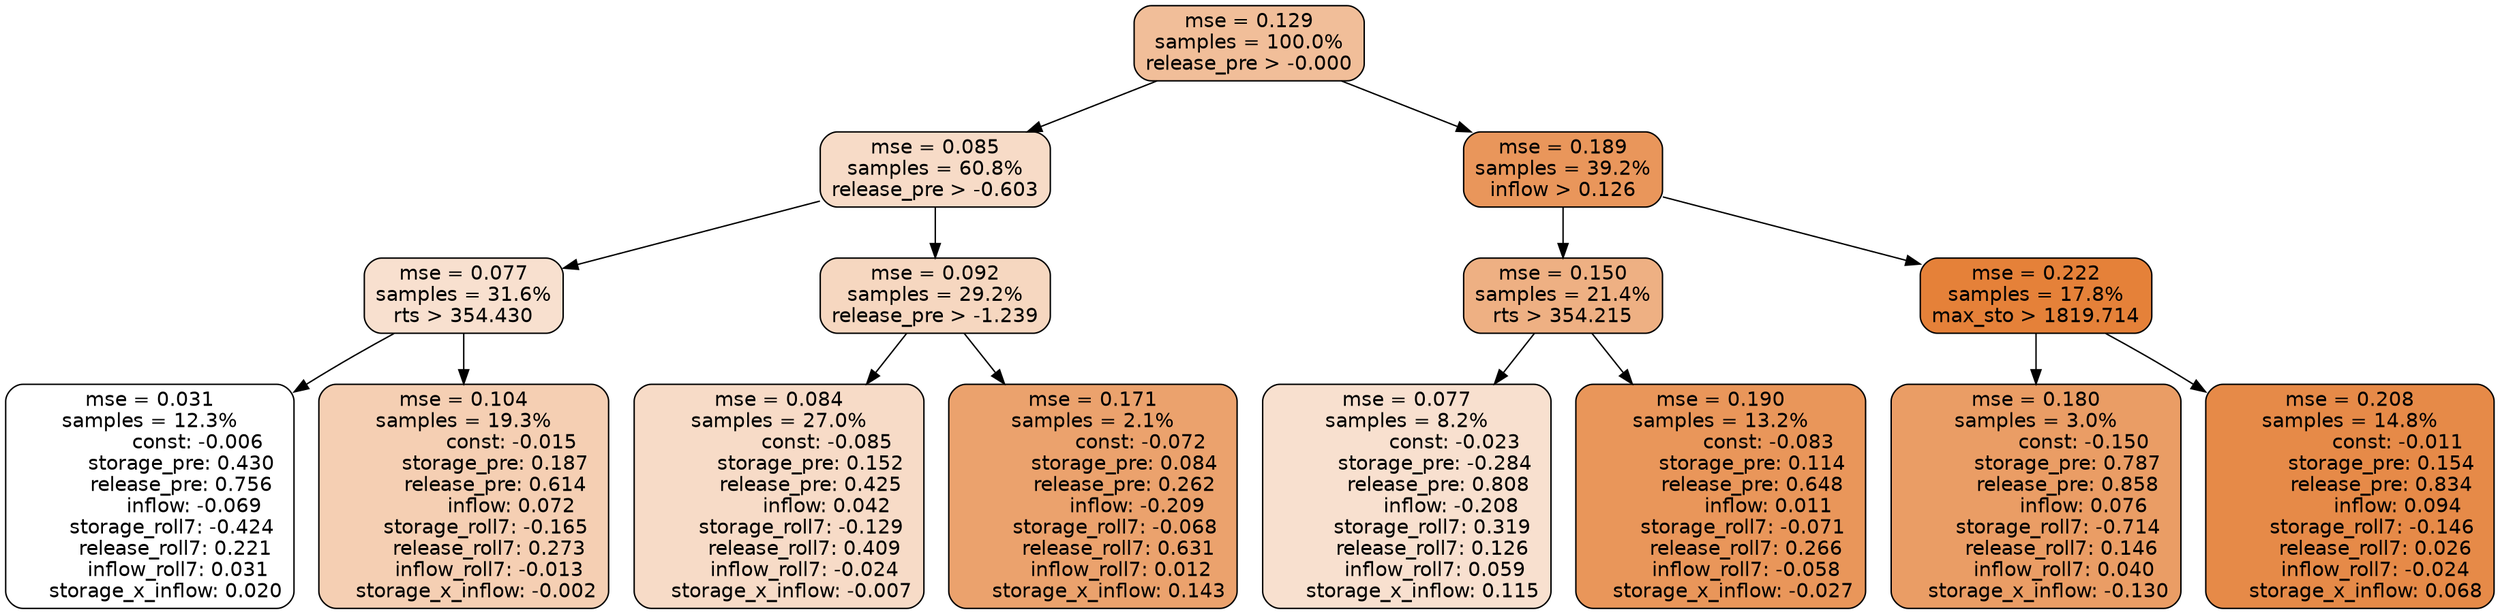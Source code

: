 digraph tree {
node [shape=rectangle, style="filled, rounded", color="black", fontname=helvetica] ;
edge [fontname=helvetica] ;
	"0" [label="mse = 0.129
samples = 100.0%
release_pre > -0.000", fillcolor="#f1be99"]
	"1" [label="mse = 0.085
samples = 60.8%
release_pre > -0.603", fillcolor="#f7dbc7"]
	"8" [label="mse = 0.189
samples = 39.2%
inflow > 0.126", fillcolor="#e9965b"]
	"5" [label="mse = 0.077
samples = 31.6%
rts > 354.430", fillcolor="#f8e0cf"]
	"2" [label="mse = 0.092
samples = 29.2%
release_pre > -1.239", fillcolor="#f6d7c0"]
	"9" [label="mse = 0.150
samples = 21.4%
rts > 354.215", fillcolor="#eeb083"]
	"12" [label="mse = 0.222
samples = 17.8%
max_sto > 1819.714", fillcolor="#e58139"]
	"7" [label="mse = 0.031
samples = 12.3%
               const: -0.006
          storage_pre: 0.430
          release_pre: 0.756
              inflow: -0.069
       storage_roll7: -0.424
        release_roll7: 0.221
         inflow_roll7: 0.031
     storage_x_inflow: 0.020", fillcolor="#ffffff"]
	"6" [label="mse = 0.104
samples = 19.3%
               const: -0.015
          storage_pre: 0.187
          release_pre: 0.614
               inflow: 0.072
       storage_roll7: -0.165
        release_roll7: 0.273
        inflow_roll7: -0.013
    storage_x_inflow: -0.002", fillcolor="#f5cfb3"]
	"4" [label="mse = 0.084
samples = 27.0%
               const: -0.085
          storage_pre: 0.152
          release_pre: 0.425
               inflow: 0.042
       storage_roll7: -0.129
        release_roll7: 0.409
        inflow_roll7: -0.024
    storage_x_inflow: -0.007", fillcolor="#f7dbc7"]
	"3" [label="mse = 0.171
samples = 2.1%
               const: -0.072
          storage_pre: 0.084
          release_pre: 0.262
              inflow: -0.209
       storage_roll7: -0.068
        release_roll7: 0.631
         inflow_roll7: 0.012
     storage_x_inflow: 0.143", fillcolor="#eba26d"]
	"11" [label="mse = 0.077
samples = 8.2%
               const: -0.023
         storage_pre: -0.284
          release_pre: 0.808
              inflow: -0.208
        storage_roll7: 0.319
        release_roll7: 0.126
         inflow_roll7: 0.059
     storage_x_inflow: 0.115", fillcolor="#f8e0cf"]
	"10" [label="mse = 0.190
samples = 13.2%
               const: -0.083
          storage_pre: 0.114
          release_pre: 0.648
               inflow: 0.011
       storage_roll7: -0.071
        release_roll7: 0.266
        inflow_roll7: -0.058
    storage_x_inflow: -0.027", fillcolor="#e9965a"]
	"14" [label="mse = 0.180
samples = 3.0%
               const: -0.150
          storage_pre: 0.787
          release_pre: 0.858
               inflow: 0.076
       storage_roll7: -0.714
        release_roll7: 0.146
         inflow_roll7: 0.040
    storage_x_inflow: -0.130", fillcolor="#ea9d65"]
	"13" [label="mse = 0.208
samples = 14.8%
               const: -0.011
          storage_pre: 0.154
          release_pre: 0.834
               inflow: 0.094
       storage_roll7: -0.146
        release_roll7: 0.026
        inflow_roll7: -0.024
     storage_x_inflow: 0.068", fillcolor="#e68a48"]

	"0" -> "1"
	"0" -> "8"
	"1" -> "2"
	"1" -> "5"
	"8" -> "9"
	"8" -> "12"
	"5" -> "6"
	"5" -> "7"
	"2" -> "3"
	"2" -> "4"
	"9" -> "10"
	"9" -> "11"
	"12" -> "13"
	"12" -> "14"
}